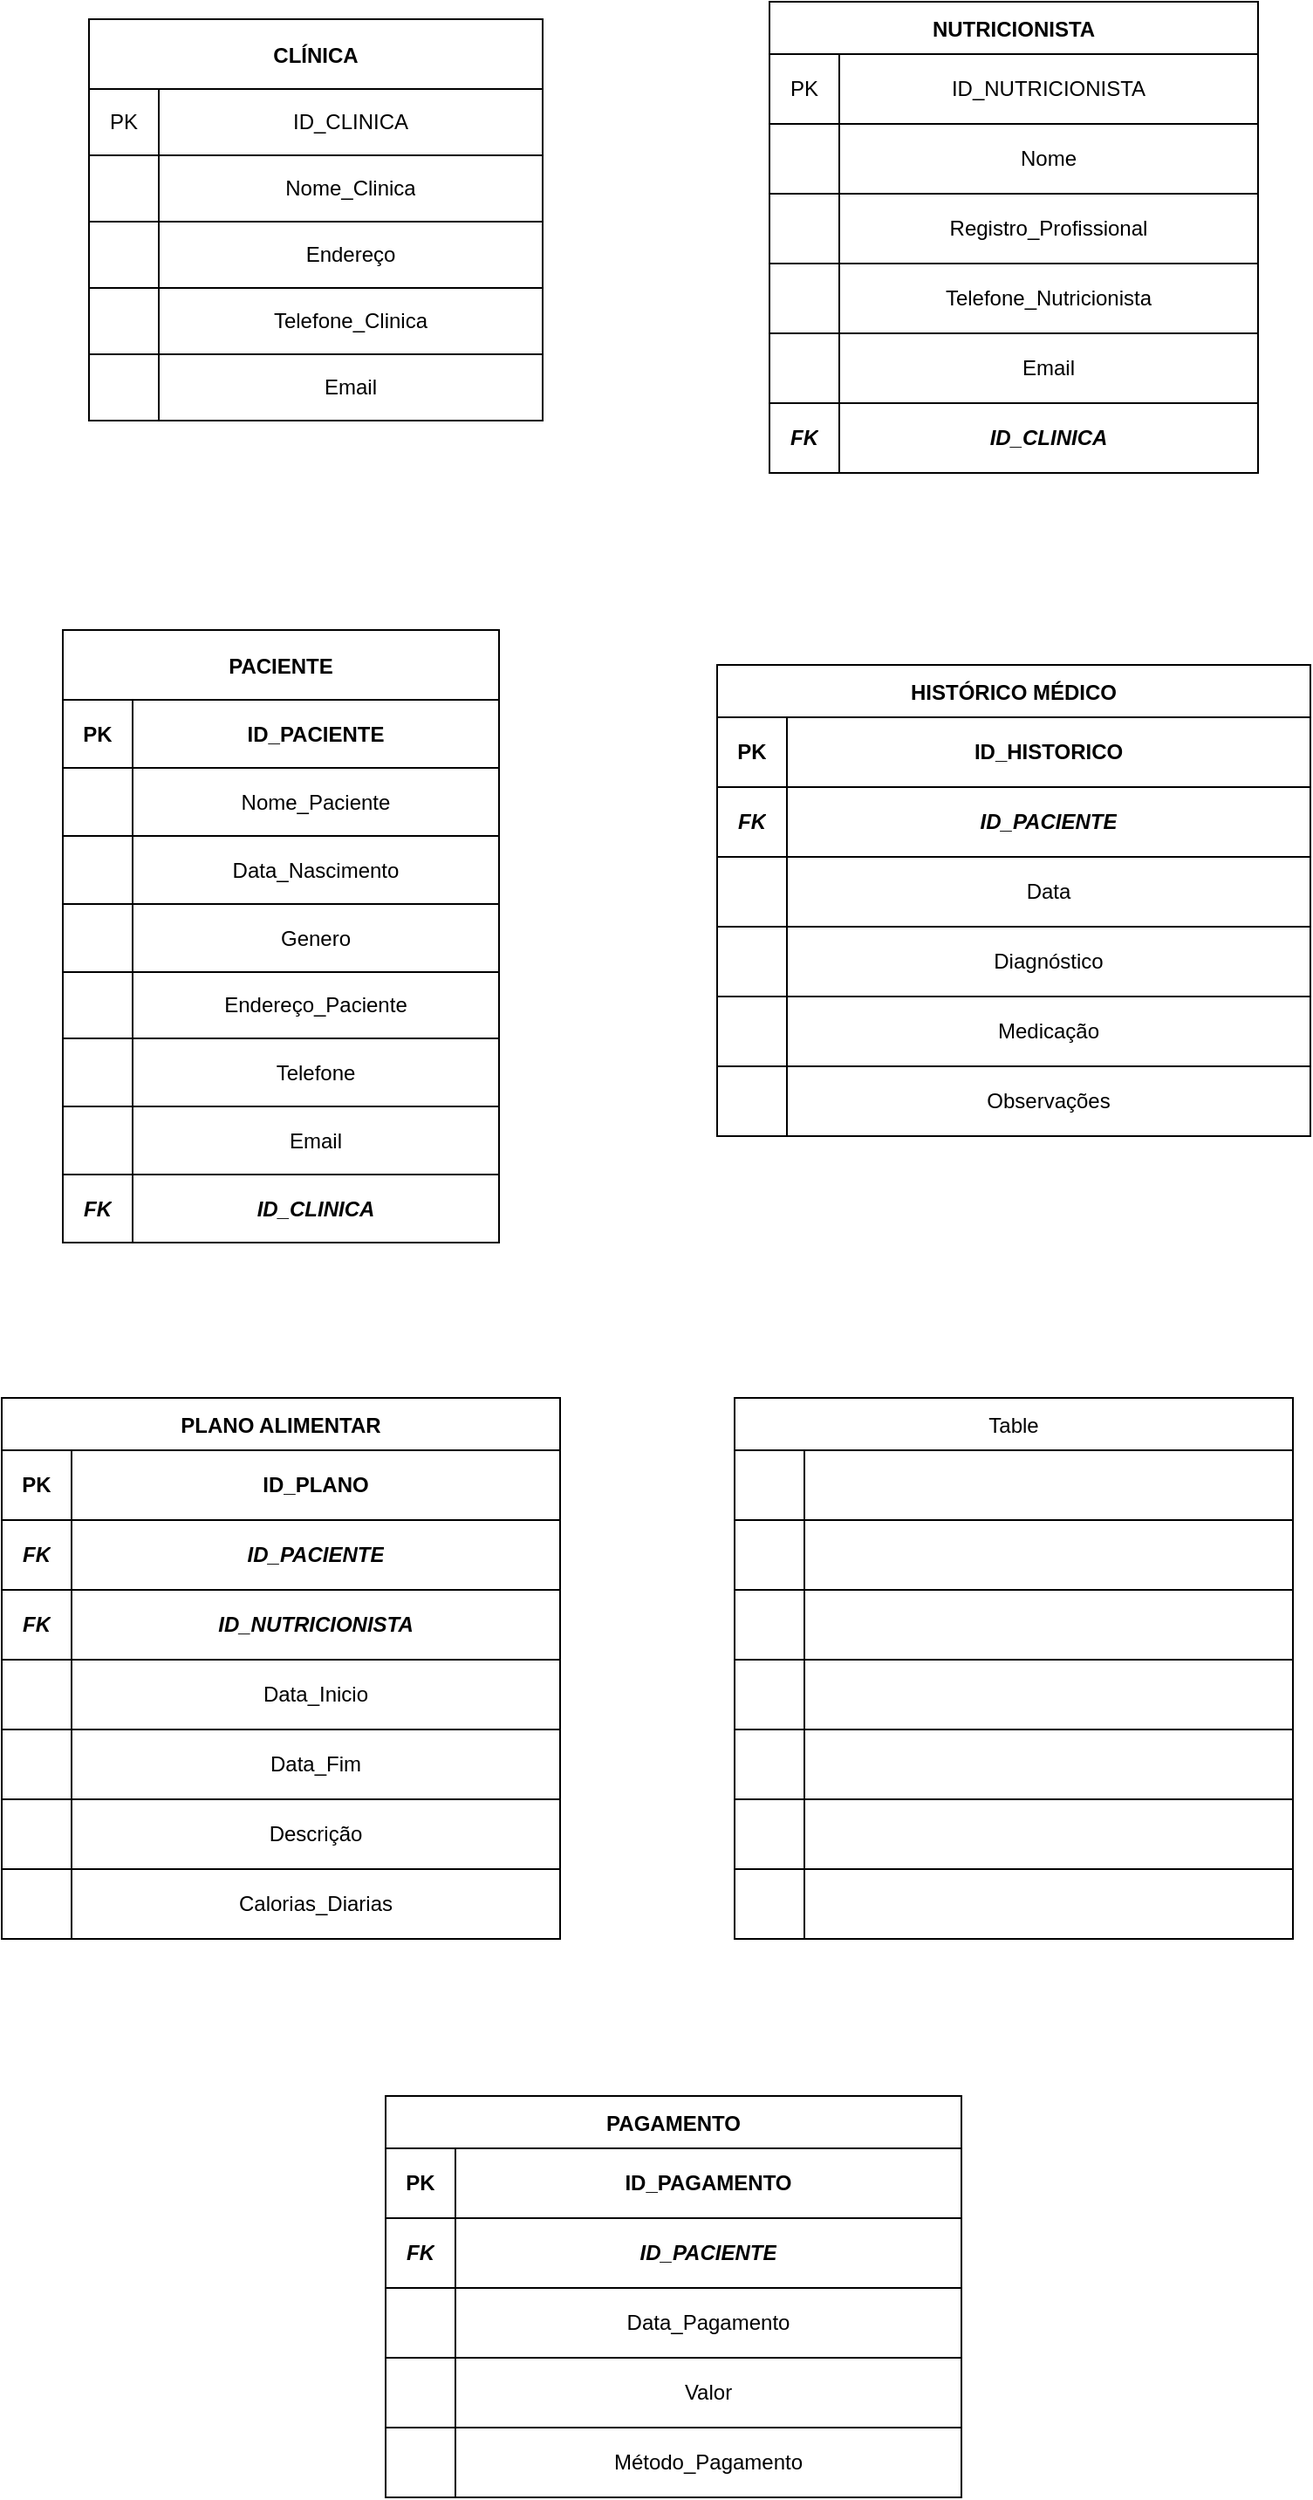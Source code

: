 <mxfile version="24.6.4" type="github">
  <diagram id="R2lEEEUBdFMjLlhIrx00" name="Page-1">
    <mxGraphModel dx="807" dy="1534" grid="1" gridSize="10" guides="1" tooltips="1" connect="1" arrows="1" fold="1" page="1" pageScale="1" pageWidth="850" pageHeight="1100" math="0" shadow="0" extFonts="Permanent Marker^https://fonts.googleapis.com/css?family=Permanent+Marker">
      <root>
        <mxCell id="0" />
        <mxCell id="1" parent="0" />
        <mxCell id="wFdEBCXpXsDbkca92afl-70" value="PACIENTE" style="shape=table;startSize=40;container=1;collapsible=0;childLayout=tableLayout;fontStyle=1" vertex="1" parent="1">
          <mxGeometry x="75" y="-240" width="250" height="351" as="geometry" />
        </mxCell>
        <mxCell id="wFdEBCXpXsDbkca92afl-71" value="" style="shape=tableRow;horizontal=0;startSize=0;swimlaneHead=0;swimlaneBody=0;strokeColor=inherit;top=0;left=0;bottom=0;right=0;collapsible=0;dropTarget=0;fillColor=none;points=[[0,0.5],[1,0.5]];portConstraint=eastwest;" vertex="1" parent="wFdEBCXpXsDbkca92afl-70">
          <mxGeometry y="40" width="250" height="39" as="geometry" />
        </mxCell>
        <mxCell id="wFdEBCXpXsDbkca92afl-72" value="&lt;b&gt;PK&lt;/b&gt;" style="shape=partialRectangle;html=1;whiteSpace=wrap;connectable=0;strokeColor=inherit;overflow=hidden;fillColor=none;top=0;left=0;bottom=0;right=0;pointerEvents=1;" vertex="1" parent="wFdEBCXpXsDbkca92afl-71">
          <mxGeometry width="40" height="39" as="geometry">
            <mxRectangle width="40" height="39" as="alternateBounds" />
          </mxGeometry>
        </mxCell>
        <mxCell id="wFdEBCXpXsDbkca92afl-73" value="&lt;b&gt;ID_PACIENTE&lt;/b&gt;" style="shape=partialRectangle;html=1;whiteSpace=wrap;connectable=0;strokeColor=inherit;overflow=hidden;fillColor=none;top=0;left=0;bottom=0;right=0;pointerEvents=1;" vertex="1" parent="wFdEBCXpXsDbkca92afl-71">
          <mxGeometry x="40" width="210" height="39" as="geometry">
            <mxRectangle width="210" height="39" as="alternateBounds" />
          </mxGeometry>
        </mxCell>
        <mxCell id="wFdEBCXpXsDbkca92afl-74" value="" style="shape=tableRow;horizontal=0;startSize=0;swimlaneHead=0;swimlaneBody=0;strokeColor=inherit;top=0;left=0;bottom=0;right=0;collapsible=0;dropTarget=0;fillColor=none;points=[[0,0.5],[1,0.5]];portConstraint=eastwest;" vertex="1" parent="wFdEBCXpXsDbkca92afl-70">
          <mxGeometry y="79" width="250" height="39" as="geometry" />
        </mxCell>
        <mxCell id="wFdEBCXpXsDbkca92afl-75" value="" style="shape=partialRectangle;html=1;whiteSpace=wrap;connectable=0;strokeColor=inherit;overflow=hidden;fillColor=none;top=0;left=0;bottom=0;right=0;pointerEvents=1;" vertex="1" parent="wFdEBCXpXsDbkca92afl-74">
          <mxGeometry width="40" height="39" as="geometry">
            <mxRectangle width="40" height="39" as="alternateBounds" />
          </mxGeometry>
        </mxCell>
        <mxCell id="wFdEBCXpXsDbkca92afl-76" value="Nome_Paciente" style="shape=partialRectangle;html=1;whiteSpace=wrap;connectable=0;strokeColor=inherit;overflow=hidden;fillColor=none;top=0;left=0;bottom=0;right=0;pointerEvents=1;" vertex="1" parent="wFdEBCXpXsDbkca92afl-74">
          <mxGeometry x="40" width="210" height="39" as="geometry">
            <mxRectangle width="210" height="39" as="alternateBounds" />
          </mxGeometry>
        </mxCell>
        <mxCell id="wFdEBCXpXsDbkca92afl-77" value="" style="shape=tableRow;horizontal=0;startSize=0;swimlaneHead=0;swimlaneBody=0;strokeColor=inherit;top=0;left=0;bottom=0;right=0;collapsible=0;dropTarget=0;fillColor=none;points=[[0,0.5],[1,0.5]];portConstraint=eastwest;" vertex="1" parent="wFdEBCXpXsDbkca92afl-70">
          <mxGeometry y="118" width="250" height="39" as="geometry" />
        </mxCell>
        <mxCell id="wFdEBCXpXsDbkca92afl-78" value="" style="shape=partialRectangle;html=1;whiteSpace=wrap;connectable=0;strokeColor=inherit;overflow=hidden;fillColor=none;top=0;left=0;bottom=0;right=0;pointerEvents=1;" vertex="1" parent="wFdEBCXpXsDbkca92afl-77">
          <mxGeometry width="40" height="39" as="geometry">
            <mxRectangle width="40" height="39" as="alternateBounds" />
          </mxGeometry>
        </mxCell>
        <mxCell id="wFdEBCXpXsDbkca92afl-79" value="Data_Nascimento" style="shape=partialRectangle;html=1;whiteSpace=wrap;connectable=0;strokeColor=inherit;overflow=hidden;fillColor=none;top=0;left=0;bottom=0;right=0;pointerEvents=1;" vertex="1" parent="wFdEBCXpXsDbkca92afl-77">
          <mxGeometry x="40" width="210" height="39" as="geometry">
            <mxRectangle width="210" height="39" as="alternateBounds" />
          </mxGeometry>
        </mxCell>
        <mxCell id="wFdEBCXpXsDbkca92afl-80" value="" style="shape=tableRow;horizontal=0;startSize=0;swimlaneHead=0;swimlaneBody=0;strokeColor=inherit;top=0;left=0;bottom=0;right=0;collapsible=0;dropTarget=0;fillColor=none;points=[[0,0.5],[1,0.5]];portConstraint=eastwest;" vertex="1" parent="wFdEBCXpXsDbkca92afl-70">
          <mxGeometry y="157" width="250" height="39" as="geometry" />
        </mxCell>
        <mxCell id="wFdEBCXpXsDbkca92afl-81" value="" style="shape=partialRectangle;html=1;whiteSpace=wrap;connectable=0;strokeColor=inherit;overflow=hidden;fillColor=none;top=0;left=0;bottom=0;right=0;pointerEvents=1;" vertex="1" parent="wFdEBCXpXsDbkca92afl-80">
          <mxGeometry width="40" height="39" as="geometry">
            <mxRectangle width="40" height="39" as="alternateBounds" />
          </mxGeometry>
        </mxCell>
        <mxCell id="wFdEBCXpXsDbkca92afl-82" value="Genero" style="shape=partialRectangle;html=1;whiteSpace=wrap;connectable=0;strokeColor=inherit;overflow=hidden;fillColor=none;top=0;left=0;bottom=0;right=0;pointerEvents=1;" vertex="1" parent="wFdEBCXpXsDbkca92afl-80">
          <mxGeometry x="40" width="210" height="39" as="geometry">
            <mxRectangle width="210" height="39" as="alternateBounds" />
          </mxGeometry>
        </mxCell>
        <mxCell id="wFdEBCXpXsDbkca92afl-83" value="" style="shape=tableRow;horizontal=0;startSize=0;swimlaneHead=0;swimlaneBody=0;strokeColor=inherit;top=0;left=0;bottom=0;right=0;collapsible=0;dropTarget=0;fillColor=none;points=[[0,0.5],[1,0.5]];portConstraint=eastwest;" vertex="1" parent="wFdEBCXpXsDbkca92afl-70">
          <mxGeometry y="196" width="250" height="38" as="geometry" />
        </mxCell>
        <mxCell id="wFdEBCXpXsDbkca92afl-84" value="" style="shape=partialRectangle;html=1;whiteSpace=wrap;connectable=0;strokeColor=inherit;overflow=hidden;fillColor=none;top=0;left=0;bottom=0;right=0;pointerEvents=1;" vertex="1" parent="wFdEBCXpXsDbkca92afl-83">
          <mxGeometry width="40" height="38" as="geometry">
            <mxRectangle width="40" height="38" as="alternateBounds" />
          </mxGeometry>
        </mxCell>
        <mxCell id="wFdEBCXpXsDbkca92afl-85" value="Endereço_Paciente" style="shape=partialRectangle;html=1;whiteSpace=wrap;connectable=0;strokeColor=inherit;overflow=hidden;fillColor=none;top=0;left=0;bottom=0;right=0;pointerEvents=1;" vertex="1" parent="wFdEBCXpXsDbkca92afl-83">
          <mxGeometry x="40" width="210" height="38" as="geometry">
            <mxRectangle width="210" height="38" as="alternateBounds" />
          </mxGeometry>
        </mxCell>
        <mxCell id="wFdEBCXpXsDbkca92afl-86" value="" style="shape=tableRow;horizontal=0;startSize=0;swimlaneHead=0;swimlaneBody=0;strokeColor=inherit;top=0;left=0;bottom=0;right=0;collapsible=0;dropTarget=0;fillColor=none;points=[[0,0.5],[1,0.5]];portConstraint=eastwest;" vertex="1" parent="wFdEBCXpXsDbkca92afl-70">
          <mxGeometry y="234" width="250" height="39" as="geometry" />
        </mxCell>
        <mxCell id="wFdEBCXpXsDbkca92afl-87" value="" style="shape=partialRectangle;html=1;whiteSpace=wrap;connectable=0;strokeColor=inherit;overflow=hidden;fillColor=none;top=0;left=0;bottom=0;right=0;pointerEvents=1;" vertex="1" parent="wFdEBCXpXsDbkca92afl-86">
          <mxGeometry width="40" height="39" as="geometry">
            <mxRectangle width="40" height="39" as="alternateBounds" />
          </mxGeometry>
        </mxCell>
        <mxCell id="wFdEBCXpXsDbkca92afl-88" value="Telefone" style="shape=partialRectangle;html=1;whiteSpace=wrap;connectable=0;strokeColor=inherit;overflow=hidden;fillColor=none;top=0;left=0;bottom=0;right=0;pointerEvents=1;" vertex="1" parent="wFdEBCXpXsDbkca92afl-86">
          <mxGeometry x="40" width="210" height="39" as="geometry">
            <mxRectangle width="210" height="39" as="alternateBounds" />
          </mxGeometry>
        </mxCell>
        <mxCell id="wFdEBCXpXsDbkca92afl-89" value="" style="shape=tableRow;horizontal=0;startSize=0;swimlaneHead=0;swimlaneBody=0;strokeColor=inherit;top=0;left=0;bottom=0;right=0;collapsible=0;dropTarget=0;fillColor=none;points=[[0,0.5],[1,0.5]];portConstraint=eastwest;" vertex="1" parent="wFdEBCXpXsDbkca92afl-70">
          <mxGeometry y="273" width="250" height="39" as="geometry" />
        </mxCell>
        <mxCell id="wFdEBCXpXsDbkca92afl-90" value="" style="shape=partialRectangle;html=1;whiteSpace=wrap;connectable=0;strokeColor=inherit;overflow=hidden;fillColor=none;top=0;left=0;bottom=0;right=0;pointerEvents=1;" vertex="1" parent="wFdEBCXpXsDbkca92afl-89">
          <mxGeometry width="40" height="39" as="geometry">
            <mxRectangle width="40" height="39" as="alternateBounds" />
          </mxGeometry>
        </mxCell>
        <mxCell id="wFdEBCXpXsDbkca92afl-91" value="Email" style="shape=partialRectangle;html=1;whiteSpace=wrap;connectable=0;strokeColor=inherit;overflow=hidden;fillColor=none;top=0;left=0;bottom=0;right=0;pointerEvents=1;" vertex="1" parent="wFdEBCXpXsDbkca92afl-89">
          <mxGeometry x="40" width="210" height="39" as="geometry">
            <mxRectangle width="210" height="39" as="alternateBounds" />
          </mxGeometry>
        </mxCell>
        <mxCell id="wFdEBCXpXsDbkca92afl-92" value="" style="shape=tableRow;horizontal=0;startSize=0;swimlaneHead=0;swimlaneBody=0;strokeColor=inherit;top=0;left=0;bottom=0;right=0;collapsible=0;dropTarget=0;fillColor=none;points=[[0,0.5],[1,0.5]];portConstraint=eastwest;" vertex="1" parent="wFdEBCXpXsDbkca92afl-70">
          <mxGeometry y="312" width="250" height="39" as="geometry" />
        </mxCell>
        <mxCell id="wFdEBCXpXsDbkca92afl-93" value="&lt;b&gt;&lt;i&gt;FK&lt;/i&gt;&lt;/b&gt;" style="shape=partialRectangle;html=1;whiteSpace=wrap;connectable=0;strokeColor=inherit;overflow=hidden;fillColor=none;top=0;left=0;bottom=0;right=0;pointerEvents=1;" vertex="1" parent="wFdEBCXpXsDbkca92afl-92">
          <mxGeometry width="40" height="39" as="geometry">
            <mxRectangle width="40" height="39" as="alternateBounds" />
          </mxGeometry>
        </mxCell>
        <mxCell id="wFdEBCXpXsDbkca92afl-94" value="ID_CLINICA" style="shape=partialRectangle;html=1;whiteSpace=wrap;connectable=0;strokeColor=inherit;overflow=hidden;fillColor=none;top=0;left=0;bottom=0;right=0;pointerEvents=1;fontStyle=3" vertex="1" parent="wFdEBCXpXsDbkca92afl-92">
          <mxGeometry x="40" width="210" height="39" as="geometry">
            <mxRectangle width="210" height="39" as="alternateBounds" />
          </mxGeometry>
        </mxCell>
        <mxCell id="wFdEBCXpXsDbkca92afl-98" value="HISTÓRICO MÉDICO" style="shape=table;startSize=30;container=1;collapsible=0;childLayout=tableLayout;fontStyle=1" vertex="1" parent="1">
          <mxGeometry x="450" y="-220" width="340" height="270" as="geometry" />
        </mxCell>
        <mxCell id="wFdEBCXpXsDbkca92afl-99" value="" style="shape=tableRow;horizontal=0;startSize=0;swimlaneHead=0;swimlaneBody=0;strokeColor=inherit;top=0;left=0;bottom=0;right=0;collapsible=0;dropTarget=0;fillColor=none;points=[[0,0.5],[1,0.5]];portConstraint=eastwest;" vertex="1" parent="wFdEBCXpXsDbkca92afl-98">
          <mxGeometry y="30" width="340" height="40" as="geometry" />
        </mxCell>
        <mxCell id="wFdEBCXpXsDbkca92afl-100" value="&lt;b&gt;PK&lt;/b&gt;" style="shape=partialRectangle;html=1;whiteSpace=wrap;connectable=0;strokeColor=inherit;overflow=hidden;fillColor=none;top=0;left=0;bottom=0;right=0;pointerEvents=1;" vertex="1" parent="wFdEBCXpXsDbkca92afl-99">
          <mxGeometry width="40" height="40" as="geometry">
            <mxRectangle width="40" height="40" as="alternateBounds" />
          </mxGeometry>
        </mxCell>
        <mxCell id="wFdEBCXpXsDbkca92afl-101" value="&lt;b&gt;ID_HISTORICO&lt;/b&gt;" style="shape=partialRectangle;html=1;whiteSpace=wrap;connectable=0;strokeColor=inherit;overflow=hidden;fillColor=none;top=0;left=0;bottom=0;right=0;pointerEvents=1;" vertex="1" parent="wFdEBCXpXsDbkca92afl-99">
          <mxGeometry x="40" width="300" height="40" as="geometry">
            <mxRectangle width="300" height="40" as="alternateBounds" />
          </mxGeometry>
        </mxCell>
        <mxCell id="wFdEBCXpXsDbkca92afl-102" value="" style="shape=tableRow;horizontal=0;startSize=0;swimlaneHead=0;swimlaneBody=0;strokeColor=inherit;top=0;left=0;bottom=0;right=0;collapsible=0;dropTarget=0;fillColor=none;points=[[0,0.5],[1,0.5]];portConstraint=eastwest;" vertex="1" parent="wFdEBCXpXsDbkca92afl-98">
          <mxGeometry y="70" width="340" height="40" as="geometry" />
        </mxCell>
        <mxCell id="wFdEBCXpXsDbkca92afl-103" value="&lt;b&gt;&lt;i&gt;FK&lt;/i&gt;&lt;/b&gt;" style="shape=partialRectangle;html=1;whiteSpace=wrap;connectable=0;strokeColor=inherit;overflow=hidden;fillColor=none;top=0;left=0;bottom=0;right=0;pointerEvents=1;" vertex="1" parent="wFdEBCXpXsDbkca92afl-102">
          <mxGeometry width="40" height="40" as="geometry">
            <mxRectangle width="40" height="40" as="alternateBounds" />
          </mxGeometry>
        </mxCell>
        <mxCell id="wFdEBCXpXsDbkca92afl-104" value="&lt;b&gt;&lt;i&gt;ID_PACIENTE&lt;/i&gt;&lt;/b&gt;" style="shape=partialRectangle;html=1;whiteSpace=wrap;connectable=0;strokeColor=inherit;overflow=hidden;fillColor=none;top=0;left=0;bottom=0;right=0;pointerEvents=1;" vertex="1" parent="wFdEBCXpXsDbkca92afl-102">
          <mxGeometry x="40" width="300" height="40" as="geometry">
            <mxRectangle width="300" height="40" as="alternateBounds" />
          </mxGeometry>
        </mxCell>
        <mxCell id="wFdEBCXpXsDbkca92afl-105" value="" style="shape=tableRow;horizontal=0;startSize=0;swimlaneHead=0;swimlaneBody=0;strokeColor=inherit;top=0;left=0;bottom=0;right=0;collapsible=0;dropTarget=0;fillColor=none;points=[[0,0.5],[1,0.5]];portConstraint=eastwest;" vertex="1" parent="wFdEBCXpXsDbkca92afl-98">
          <mxGeometry y="110" width="340" height="40" as="geometry" />
        </mxCell>
        <mxCell id="wFdEBCXpXsDbkca92afl-106" value="" style="shape=partialRectangle;html=1;whiteSpace=wrap;connectable=0;strokeColor=inherit;overflow=hidden;fillColor=none;top=0;left=0;bottom=0;right=0;pointerEvents=1;" vertex="1" parent="wFdEBCXpXsDbkca92afl-105">
          <mxGeometry width="40" height="40" as="geometry">
            <mxRectangle width="40" height="40" as="alternateBounds" />
          </mxGeometry>
        </mxCell>
        <mxCell id="wFdEBCXpXsDbkca92afl-107" value="Data" style="shape=partialRectangle;html=1;whiteSpace=wrap;connectable=0;strokeColor=inherit;overflow=hidden;fillColor=none;top=0;left=0;bottom=0;right=0;pointerEvents=1;" vertex="1" parent="wFdEBCXpXsDbkca92afl-105">
          <mxGeometry x="40" width="300" height="40" as="geometry">
            <mxRectangle width="300" height="40" as="alternateBounds" />
          </mxGeometry>
        </mxCell>
        <mxCell id="wFdEBCXpXsDbkca92afl-108" value="" style="shape=tableRow;horizontal=0;startSize=0;swimlaneHead=0;swimlaneBody=0;strokeColor=inherit;top=0;left=0;bottom=0;right=0;collapsible=0;dropTarget=0;fillColor=none;points=[[0,0.5],[1,0.5]];portConstraint=eastwest;" vertex="1" parent="wFdEBCXpXsDbkca92afl-98">
          <mxGeometry y="150" width="340" height="40" as="geometry" />
        </mxCell>
        <mxCell id="wFdEBCXpXsDbkca92afl-109" value="" style="shape=partialRectangle;html=1;whiteSpace=wrap;connectable=0;strokeColor=inherit;overflow=hidden;fillColor=none;top=0;left=0;bottom=0;right=0;pointerEvents=1;" vertex="1" parent="wFdEBCXpXsDbkca92afl-108">
          <mxGeometry width="40" height="40" as="geometry">
            <mxRectangle width="40" height="40" as="alternateBounds" />
          </mxGeometry>
        </mxCell>
        <mxCell id="wFdEBCXpXsDbkca92afl-110" value="Diagnóstico" style="shape=partialRectangle;html=1;whiteSpace=wrap;connectable=0;strokeColor=inherit;overflow=hidden;fillColor=none;top=0;left=0;bottom=0;right=0;pointerEvents=1;" vertex="1" parent="wFdEBCXpXsDbkca92afl-108">
          <mxGeometry x="40" width="300" height="40" as="geometry">
            <mxRectangle width="300" height="40" as="alternateBounds" />
          </mxGeometry>
        </mxCell>
        <mxCell id="wFdEBCXpXsDbkca92afl-111" value="" style="shape=tableRow;horizontal=0;startSize=0;swimlaneHead=0;swimlaneBody=0;strokeColor=inherit;top=0;left=0;bottom=0;right=0;collapsible=0;dropTarget=0;fillColor=none;points=[[0,0.5],[1,0.5]];portConstraint=eastwest;" vertex="1" parent="wFdEBCXpXsDbkca92afl-98">
          <mxGeometry y="190" width="340" height="40" as="geometry" />
        </mxCell>
        <mxCell id="wFdEBCXpXsDbkca92afl-112" value="" style="shape=partialRectangle;html=1;whiteSpace=wrap;connectable=0;strokeColor=inherit;overflow=hidden;fillColor=none;top=0;left=0;bottom=0;right=0;pointerEvents=1;" vertex="1" parent="wFdEBCXpXsDbkca92afl-111">
          <mxGeometry width="40" height="40" as="geometry">
            <mxRectangle width="40" height="40" as="alternateBounds" />
          </mxGeometry>
        </mxCell>
        <mxCell id="wFdEBCXpXsDbkca92afl-113" value="Medicação" style="shape=partialRectangle;html=1;whiteSpace=wrap;connectable=0;strokeColor=inherit;overflow=hidden;fillColor=none;top=0;left=0;bottom=0;right=0;pointerEvents=1;" vertex="1" parent="wFdEBCXpXsDbkca92afl-111">
          <mxGeometry x="40" width="300" height="40" as="geometry">
            <mxRectangle width="300" height="40" as="alternateBounds" />
          </mxGeometry>
        </mxCell>
        <mxCell id="wFdEBCXpXsDbkca92afl-114" value="" style="shape=tableRow;horizontal=0;startSize=0;swimlaneHead=0;swimlaneBody=0;strokeColor=inherit;top=0;left=0;bottom=0;right=0;collapsible=0;dropTarget=0;fillColor=none;points=[[0,0.5],[1,0.5]];portConstraint=eastwest;" vertex="1" parent="wFdEBCXpXsDbkca92afl-98">
          <mxGeometry y="230" width="340" height="40" as="geometry" />
        </mxCell>
        <mxCell id="wFdEBCXpXsDbkca92afl-115" value="" style="shape=partialRectangle;html=1;whiteSpace=wrap;connectable=0;strokeColor=inherit;overflow=hidden;fillColor=none;top=0;left=0;bottom=0;right=0;pointerEvents=1;" vertex="1" parent="wFdEBCXpXsDbkca92afl-114">
          <mxGeometry width="40" height="40" as="geometry">
            <mxRectangle width="40" height="40" as="alternateBounds" />
          </mxGeometry>
        </mxCell>
        <mxCell id="wFdEBCXpXsDbkca92afl-116" value="Observações" style="shape=partialRectangle;html=1;whiteSpace=wrap;connectable=0;strokeColor=inherit;overflow=hidden;fillColor=none;top=0;left=0;bottom=0;right=0;pointerEvents=1;" vertex="1" parent="wFdEBCXpXsDbkca92afl-114">
          <mxGeometry x="40" width="300" height="40" as="geometry">
            <mxRectangle width="300" height="40" as="alternateBounds" />
          </mxGeometry>
        </mxCell>
        <mxCell id="wFdEBCXpXsDbkca92afl-123" value="PLANO ALIMENTAR" style="shape=table;startSize=30;container=1;collapsible=0;childLayout=tableLayout;fontStyle=1" vertex="1" parent="1">
          <mxGeometry x="40" y="200" width="320" height="310" as="geometry" />
        </mxCell>
        <mxCell id="wFdEBCXpXsDbkca92afl-124" value="" style="shape=tableRow;horizontal=0;startSize=0;swimlaneHead=0;swimlaneBody=0;strokeColor=inherit;top=0;left=0;bottom=0;right=0;collapsible=0;dropTarget=0;fillColor=none;points=[[0,0.5],[1,0.5]];portConstraint=eastwest;fontStyle=1" vertex="1" parent="wFdEBCXpXsDbkca92afl-123">
          <mxGeometry y="30" width="320" height="40" as="geometry" />
        </mxCell>
        <mxCell id="wFdEBCXpXsDbkca92afl-125" value="&lt;b&gt;PK&lt;/b&gt;" style="shape=partialRectangle;html=1;whiteSpace=wrap;connectable=0;strokeColor=inherit;overflow=hidden;fillColor=none;top=0;left=0;bottom=0;right=0;pointerEvents=1;" vertex="1" parent="wFdEBCXpXsDbkca92afl-124">
          <mxGeometry width="40" height="40" as="geometry">
            <mxRectangle width="40" height="40" as="alternateBounds" />
          </mxGeometry>
        </mxCell>
        <mxCell id="wFdEBCXpXsDbkca92afl-126" value="ID_PLANO" style="shape=partialRectangle;html=1;whiteSpace=wrap;connectable=0;strokeColor=inherit;overflow=hidden;fillColor=none;top=0;left=0;bottom=0;right=0;pointerEvents=1;fontStyle=1" vertex="1" parent="wFdEBCXpXsDbkca92afl-124">
          <mxGeometry x="40" width="280" height="40" as="geometry">
            <mxRectangle width="280" height="40" as="alternateBounds" />
          </mxGeometry>
        </mxCell>
        <mxCell id="wFdEBCXpXsDbkca92afl-127" value="" style="shape=tableRow;horizontal=0;startSize=0;swimlaneHead=0;swimlaneBody=0;strokeColor=inherit;top=0;left=0;bottom=0;right=0;collapsible=0;dropTarget=0;fillColor=none;points=[[0,0.5],[1,0.5]];portConstraint=eastwest;" vertex="1" parent="wFdEBCXpXsDbkca92afl-123">
          <mxGeometry y="70" width="320" height="40" as="geometry" />
        </mxCell>
        <mxCell id="wFdEBCXpXsDbkca92afl-128" value="FK" style="shape=partialRectangle;html=1;whiteSpace=wrap;connectable=0;strokeColor=inherit;overflow=hidden;fillColor=none;top=0;left=0;bottom=0;right=0;pointerEvents=1;fontStyle=3" vertex="1" parent="wFdEBCXpXsDbkca92afl-127">
          <mxGeometry width="40" height="40" as="geometry">
            <mxRectangle width="40" height="40" as="alternateBounds" />
          </mxGeometry>
        </mxCell>
        <mxCell id="wFdEBCXpXsDbkca92afl-129" value="&lt;b&gt;&lt;i&gt;ID_PACIENTE&lt;/i&gt;&lt;/b&gt;" style="shape=partialRectangle;html=1;whiteSpace=wrap;connectable=0;strokeColor=inherit;overflow=hidden;fillColor=none;top=0;left=0;bottom=0;right=0;pointerEvents=1;" vertex="1" parent="wFdEBCXpXsDbkca92afl-127">
          <mxGeometry x="40" width="280" height="40" as="geometry">
            <mxRectangle width="280" height="40" as="alternateBounds" />
          </mxGeometry>
        </mxCell>
        <mxCell id="wFdEBCXpXsDbkca92afl-130" value="" style="shape=tableRow;horizontal=0;startSize=0;swimlaneHead=0;swimlaneBody=0;strokeColor=inherit;top=0;left=0;bottom=0;right=0;collapsible=0;dropTarget=0;fillColor=none;points=[[0,0.5],[1,0.5]];portConstraint=eastwest;" vertex="1" parent="wFdEBCXpXsDbkca92afl-123">
          <mxGeometry y="110" width="320" height="40" as="geometry" />
        </mxCell>
        <mxCell id="wFdEBCXpXsDbkca92afl-131" value="&lt;b&gt;&lt;i&gt;FK&lt;/i&gt;&lt;/b&gt;" style="shape=partialRectangle;html=1;whiteSpace=wrap;connectable=0;strokeColor=inherit;overflow=hidden;fillColor=none;top=0;left=0;bottom=0;right=0;pointerEvents=1;" vertex="1" parent="wFdEBCXpXsDbkca92afl-130">
          <mxGeometry width="40" height="40" as="geometry">
            <mxRectangle width="40" height="40" as="alternateBounds" />
          </mxGeometry>
        </mxCell>
        <mxCell id="wFdEBCXpXsDbkca92afl-132" value="ID_NUTRICIONISTA" style="shape=partialRectangle;html=1;whiteSpace=wrap;connectable=0;strokeColor=inherit;overflow=hidden;fillColor=none;top=0;left=0;bottom=0;right=0;pointerEvents=1;fontStyle=3" vertex="1" parent="wFdEBCXpXsDbkca92afl-130">
          <mxGeometry x="40" width="280" height="40" as="geometry">
            <mxRectangle width="280" height="40" as="alternateBounds" />
          </mxGeometry>
        </mxCell>
        <mxCell id="wFdEBCXpXsDbkca92afl-133" value="" style="shape=tableRow;horizontal=0;startSize=0;swimlaneHead=0;swimlaneBody=0;strokeColor=inherit;top=0;left=0;bottom=0;right=0;collapsible=0;dropTarget=0;fillColor=none;points=[[0,0.5],[1,0.5]];portConstraint=eastwest;" vertex="1" parent="wFdEBCXpXsDbkca92afl-123">
          <mxGeometry y="150" width="320" height="40" as="geometry" />
        </mxCell>
        <mxCell id="wFdEBCXpXsDbkca92afl-134" value="" style="shape=partialRectangle;html=1;whiteSpace=wrap;connectable=0;strokeColor=inherit;overflow=hidden;fillColor=none;top=0;left=0;bottom=0;right=0;pointerEvents=1;" vertex="1" parent="wFdEBCXpXsDbkca92afl-133">
          <mxGeometry width="40" height="40" as="geometry">
            <mxRectangle width="40" height="40" as="alternateBounds" />
          </mxGeometry>
        </mxCell>
        <mxCell id="wFdEBCXpXsDbkca92afl-135" value="Data_Inicio" style="shape=partialRectangle;html=1;whiteSpace=wrap;connectable=0;strokeColor=inherit;overflow=hidden;fillColor=none;top=0;left=0;bottom=0;right=0;pointerEvents=1;" vertex="1" parent="wFdEBCXpXsDbkca92afl-133">
          <mxGeometry x="40" width="280" height="40" as="geometry">
            <mxRectangle width="280" height="40" as="alternateBounds" />
          </mxGeometry>
        </mxCell>
        <mxCell id="wFdEBCXpXsDbkca92afl-136" value="" style="shape=tableRow;horizontal=0;startSize=0;swimlaneHead=0;swimlaneBody=0;strokeColor=inherit;top=0;left=0;bottom=0;right=0;collapsible=0;dropTarget=0;fillColor=none;points=[[0,0.5],[1,0.5]];portConstraint=eastwest;" vertex="1" parent="wFdEBCXpXsDbkca92afl-123">
          <mxGeometry y="190" width="320" height="40" as="geometry" />
        </mxCell>
        <mxCell id="wFdEBCXpXsDbkca92afl-137" value="" style="shape=partialRectangle;html=1;whiteSpace=wrap;connectable=0;strokeColor=inherit;overflow=hidden;fillColor=none;top=0;left=0;bottom=0;right=0;pointerEvents=1;" vertex="1" parent="wFdEBCXpXsDbkca92afl-136">
          <mxGeometry width="40" height="40" as="geometry">
            <mxRectangle width="40" height="40" as="alternateBounds" />
          </mxGeometry>
        </mxCell>
        <mxCell id="wFdEBCXpXsDbkca92afl-138" value="Data_Fim" style="shape=partialRectangle;html=1;whiteSpace=wrap;connectable=0;strokeColor=inherit;overflow=hidden;fillColor=none;top=0;left=0;bottom=0;right=0;pointerEvents=1;" vertex="1" parent="wFdEBCXpXsDbkca92afl-136">
          <mxGeometry x="40" width="280" height="40" as="geometry">
            <mxRectangle width="280" height="40" as="alternateBounds" />
          </mxGeometry>
        </mxCell>
        <mxCell id="wFdEBCXpXsDbkca92afl-139" value="" style="shape=tableRow;horizontal=0;startSize=0;swimlaneHead=0;swimlaneBody=0;strokeColor=inherit;top=0;left=0;bottom=0;right=0;collapsible=0;dropTarget=0;fillColor=none;points=[[0,0.5],[1,0.5]];portConstraint=eastwest;" vertex="1" parent="wFdEBCXpXsDbkca92afl-123">
          <mxGeometry y="230" width="320" height="40" as="geometry" />
        </mxCell>
        <mxCell id="wFdEBCXpXsDbkca92afl-140" value="" style="shape=partialRectangle;html=1;whiteSpace=wrap;connectable=0;strokeColor=inherit;overflow=hidden;fillColor=none;top=0;left=0;bottom=0;right=0;pointerEvents=1;" vertex="1" parent="wFdEBCXpXsDbkca92afl-139">
          <mxGeometry width="40" height="40" as="geometry">
            <mxRectangle width="40" height="40" as="alternateBounds" />
          </mxGeometry>
        </mxCell>
        <mxCell id="wFdEBCXpXsDbkca92afl-141" value="Descrição" style="shape=partialRectangle;html=1;whiteSpace=wrap;connectable=0;strokeColor=inherit;overflow=hidden;fillColor=none;top=0;left=0;bottom=0;right=0;pointerEvents=1;" vertex="1" parent="wFdEBCXpXsDbkca92afl-139">
          <mxGeometry x="40" width="280" height="40" as="geometry">
            <mxRectangle width="280" height="40" as="alternateBounds" />
          </mxGeometry>
        </mxCell>
        <mxCell id="wFdEBCXpXsDbkca92afl-142" value="" style="shape=tableRow;horizontal=0;startSize=0;swimlaneHead=0;swimlaneBody=0;strokeColor=inherit;top=0;left=0;bottom=0;right=0;collapsible=0;dropTarget=0;fillColor=none;points=[[0,0.5],[1,0.5]];portConstraint=eastwest;" vertex="1" parent="wFdEBCXpXsDbkca92afl-123">
          <mxGeometry y="270" width="320" height="40" as="geometry" />
        </mxCell>
        <mxCell id="wFdEBCXpXsDbkca92afl-143" value="" style="shape=partialRectangle;html=1;whiteSpace=wrap;connectable=0;strokeColor=inherit;overflow=hidden;fillColor=none;top=0;left=0;bottom=0;right=0;pointerEvents=1;" vertex="1" parent="wFdEBCXpXsDbkca92afl-142">
          <mxGeometry width="40" height="40" as="geometry">
            <mxRectangle width="40" height="40" as="alternateBounds" />
          </mxGeometry>
        </mxCell>
        <mxCell id="wFdEBCXpXsDbkca92afl-144" value="Calorias_Diarias" style="shape=partialRectangle;html=1;whiteSpace=wrap;connectable=0;strokeColor=inherit;overflow=hidden;fillColor=none;top=0;left=0;bottom=0;right=0;pointerEvents=1;" vertex="1" parent="wFdEBCXpXsDbkca92afl-142">
          <mxGeometry x="40" width="280" height="40" as="geometry">
            <mxRectangle width="280" height="40" as="alternateBounds" />
          </mxGeometry>
        </mxCell>
        <mxCell id="wFdEBCXpXsDbkca92afl-145" value="Table" style="shape=table;startSize=30;container=1;collapsible=0;childLayout=tableLayout;" vertex="1" parent="1">
          <mxGeometry x="460" y="200" width="320" height="310" as="geometry" />
        </mxCell>
        <mxCell id="wFdEBCXpXsDbkca92afl-146" value="" style="shape=tableRow;horizontal=0;startSize=0;swimlaneHead=0;swimlaneBody=0;strokeColor=inherit;top=0;left=0;bottom=0;right=0;collapsible=0;dropTarget=0;fillColor=none;points=[[0,0.5],[1,0.5]];portConstraint=eastwest;" vertex="1" parent="wFdEBCXpXsDbkca92afl-145">
          <mxGeometry y="30" width="320" height="40" as="geometry" />
        </mxCell>
        <mxCell id="wFdEBCXpXsDbkca92afl-147" value="" style="shape=partialRectangle;html=1;whiteSpace=wrap;connectable=0;strokeColor=inherit;overflow=hidden;fillColor=none;top=0;left=0;bottom=0;right=0;pointerEvents=1;" vertex="1" parent="wFdEBCXpXsDbkca92afl-146">
          <mxGeometry width="40" height="40" as="geometry">
            <mxRectangle width="40" height="40" as="alternateBounds" />
          </mxGeometry>
        </mxCell>
        <mxCell id="wFdEBCXpXsDbkca92afl-148" value="" style="shape=partialRectangle;html=1;whiteSpace=wrap;connectable=0;strokeColor=inherit;overflow=hidden;fillColor=none;top=0;left=0;bottom=0;right=0;pointerEvents=1;" vertex="1" parent="wFdEBCXpXsDbkca92afl-146">
          <mxGeometry x="40" width="280" height="40" as="geometry">
            <mxRectangle width="280" height="40" as="alternateBounds" />
          </mxGeometry>
        </mxCell>
        <mxCell id="wFdEBCXpXsDbkca92afl-149" value="" style="shape=tableRow;horizontal=0;startSize=0;swimlaneHead=0;swimlaneBody=0;strokeColor=inherit;top=0;left=0;bottom=0;right=0;collapsible=0;dropTarget=0;fillColor=none;points=[[0,0.5],[1,0.5]];portConstraint=eastwest;" vertex="1" parent="wFdEBCXpXsDbkca92afl-145">
          <mxGeometry y="70" width="320" height="40" as="geometry" />
        </mxCell>
        <mxCell id="wFdEBCXpXsDbkca92afl-150" value="" style="shape=partialRectangle;html=1;whiteSpace=wrap;connectable=0;strokeColor=inherit;overflow=hidden;fillColor=none;top=0;left=0;bottom=0;right=0;pointerEvents=1;" vertex="1" parent="wFdEBCXpXsDbkca92afl-149">
          <mxGeometry width="40" height="40" as="geometry">
            <mxRectangle width="40" height="40" as="alternateBounds" />
          </mxGeometry>
        </mxCell>
        <mxCell id="wFdEBCXpXsDbkca92afl-151" value="" style="shape=partialRectangle;html=1;whiteSpace=wrap;connectable=0;strokeColor=inherit;overflow=hidden;fillColor=none;top=0;left=0;bottom=0;right=0;pointerEvents=1;" vertex="1" parent="wFdEBCXpXsDbkca92afl-149">
          <mxGeometry x="40" width="280" height="40" as="geometry">
            <mxRectangle width="280" height="40" as="alternateBounds" />
          </mxGeometry>
        </mxCell>
        <mxCell id="wFdEBCXpXsDbkca92afl-152" value="" style="shape=tableRow;horizontal=0;startSize=0;swimlaneHead=0;swimlaneBody=0;strokeColor=inherit;top=0;left=0;bottom=0;right=0;collapsible=0;dropTarget=0;fillColor=none;points=[[0,0.5],[1,0.5]];portConstraint=eastwest;" vertex="1" parent="wFdEBCXpXsDbkca92afl-145">
          <mxGeometry y="110" width="320" height="40" as="geometry" />
        </mxCell>
        <mxCell id="wFdEBCXpXsDbkca92afl-153" value="" style="shape=partialRectangle;html=1;whiteSpace=wrap;connectable=0;strokeColor=inherit;overflow=hidden;fillColor=none;top=0;left=0;bottom=0;right=0;pointerEvents=1;" vertex="1" parent="wFdEBCXpXsDbkca92afl-152">
          <mxGeometry width="40" height="40" as="geometry">
            <mxRectangle width="40" height="40" as="alternateBounds" />
          </mxGeometry>
        </mxCell>
        <mxCell id="wFdEBCXpXsDbkca92afl-154" value="" style="shape=partialRectangle;html=1;whiteSpace=wrap;connectable=0;strokeColor=inherit;overflow=hidden;fillColor=none;top=0;left=0;bottom=0;right=0;pointerEvents=1;" vertex="1" parent="wFdEBCXpXsDbkca92afl-152">
          <mxGeometry x="40" width="280" height="40" as="geometry">
            <mxRectangle width="280" height="40" as="alternateBounds" />
          </mxGeometry>
        </mxCell>
        <mxCell id="wFdEBCXpXsDbkca92afl-155" value="" style="shape=tableRow;horizontal=0;startSize=0;swimlaneHead=0;swimlaneBody=0;strokeColor=inherit;top=0;left=0;bottom=0;right=0;collapsible=0;dropTarget=0;fillColor=none;points=[[0,0.5],[1,0.5]];portConstraint=eastwest;" vertex="1" parent="wFdEBCXpXsDbkca92afl-145">
          <mxGeometry y="150" width="320" height="40" as="geometry" />
        </mxCell>
        <mxCell id="wFdEBCXpXsDbkca92afl-156" value="" style="shape=partialRectangle;html=1;whiteSpace=wrap;connectable=0;strokeColor=inherit;overflow=hidden;fillColor=none;top=0;left=0;bottom=0;right=0;pointerEvents=1;" vertex="1" parent="wFdEBCXpXsDbkca92afl-155">
          <mxGeometry width="40" height="40" as="geometry">
            <mxRectangle width="40" height="40" as="alternateBounds" />
          </mxGeometry>
        </mxCell>
        <mxCell id="wFdEBCXpXsDbkca92afl-157" value="" style="shape=partialRectangle;html=1;whiteSpace=wrap;connectable=0;strokeColor=inherit;overflow=hidden;fillColor=none;top=0;left=0;bottom=0;right=0;pointerEvents=1;" vertex="1" parent="wFdEBCXpXsDbkca92afl-155">
          <mxGeometry x="40" width="280" height="40" as="geometry">
            <mxRectangle width="280" height="40" as="alternateBounds" />
          </mxGeometry>
        </mxCell>
        <mxCell id="wFdEBCXpXsDbkca92afl-158" value="" style="shape=tableRow;horizontal=0;startSize=0;swimlaneHead=0;swimlaneBody=0;strokeColor=inherit;top=0;left=0;bottom=0;right=0;collapsible=0;dropTarget=0;fillColor=none;points=[[0,0.5],[1,0.5]];portConstraint=eastwest;" vertex="1" parent="wFdEBCXpXsDbkca92afl-145">
          <mxGeometry y="190" width="320" height="40" as="geometry" />
        </mxCell>
        <mxCell id="wFdEBCXpXsDbkca92afl-159" value="" style="shape=partialRectangle;html=1;whiteSpace=wrap;connectable=0;strokeColor=inherit;overflow=hidden;fillColor=none;top=0;left=0;bottom=0;right=0;pointerEvents=1;" vertex="1" parent="wFdEBCXpXsDbkca92afl-158">
          <mxGeometry width="40" height="40" as="geometry">
            <mxRectangle width="40" height="40" as="alternateBounds" />
          </mxGeometry>
        </mxCell>
        <mxCell id="wFdEBCXpXsDbkca92afl-160" value="" style="shape=partialRectangle;html=1;whiteSpace=wrap;connectable=0;strokeColor=inherit;overflow=hidden;fillColor=none;top=0;left=0;bottom=0;right=0;pointerEvents=1;" vertex="1" parent="wFdEBCXpXsDbkca92afl-158">
          <mxGeometry x="40" width="280" height="40" as="geometry">
            <mxRectangle width="280" height="40" as="alternateBounds" />
          </mxGeometry>
        </mxCell>
        <mxCell id="wFdEBCXpXsDbkca92afl-161" value="" style="shape=tableRow;horizontal=0;startSize=0;swimlaneHead=0;swimlaneBody=0;strokeColor=inherit;top=0;left=0;bottom=0;right=0;collapsible=0;dropTarget=0;fillColor=none;points=[[0,0.5],[1,0.5]];portConstraint=eastwest;" vertex="1" parent="wFdEBCXpXsDbkca92afl-145">
          <mxGeometry y="230" width="320" height="40" as="geometry" />
        </mxCell>
        <mxCell id="wFdEBCXpXsDbkca92afl-162" value="" style="shape=partialRectangle;html=1;whiteSpace=wrap;connectable=0;strokeColor=inherit;overflow=hidden;fillColor=none;top=0;left=0;bottom=0;right=0;pointerEvents=1;" vertex="1" parent="wFdEBCXpXsDbkca92afl-161">
          <mxGeometry width="40" height="40" as="geometry">
            <mxRectangle width="40" height="40" as="alternateBounds" />
          </mxGeometry>
        </mxCell>
        <mxCell id="wFdEBCXpXsDbkca92afl-163" value="" style="shape=partialRectangle;html=1;whiteSpace=wrap;connectable=0;strokeColor=inherit;overflow=hidden;fillColor=none;top=0;left=0;bottom=0;right=0;pointerEvents=1;" vertex="1" parent="wFdEBCXpXsDbkca92afl-161">
          <mxGeometry x="40" width="280" height="40" as="geometry">
            <mxRectangle width="280" height="40" as="alternateBounds" />
          </mxGeometry>
        </mxCell>
        <mxCell id="wFdEBCXpXsDbkca92afl-164" value="" style="shape=tableRow;horizontal=0;startSize=0;swimlaneHead=0;swimlaneBody=0;strokeColor=inherit;top=0;left=0;bottom=0;right=0;collapsible=0;dropTarget=0;fillColor=none;points=[[0,0.5],[1,0.5]];portConstraint=eastwest;" vertex="1" parent="wFdEBCXpXsDbkca92afl-145">
          <mxGeometry y="270" width="320" height="40" as="geometry" />
        </mxCell>
        <mxCell id="wFdEBCXpXsDbkca92afl-165" value="" style="shape=partialRectangle;html=1;whiteSpace=wrap;connectable=0;strokeColor=inherit;overflow=hidden;fillColor=none;top=0;left=0;bottom=0;right=0;pointerEvents=1;" vertex="1" parent="wFdEBCXpXsDbkca92afl-164">
          <mxGeometry width="40" height="40" as="geometry">
            <mxRectangle width="40" height="40" as="alternateBounds" />
          </mxGeometry>
        </mxCell>
        <mxCell id="wFdEBCXpXsDbkca92afl-166" value="" style="shape=partialRectangle;html=1;whiteSpace=wrap;connectable=0;strokeColor=inherit;overflow=hidden;fillColor=none;top=0;left=0;bottom=0;right=0;pointerEvents=1;" vertex="1" parent="wFdEBCXpXsDbkca92afl-164">
          <mxGeometry x="40" width="280" height="40" as="geometry">
            <mxRectangle width="280" height="40" as="alternateBounds" />
          </mxGeometry>
        </mxCell>
        <mxCell id="wFdEBCXpXsDbkca92afl-167" value="NUTRICIONISTA" style="shape=table;startSize=30;container=1;collapsible=0;childLayout=tableLayout;fontStyle=1" vertex="1" parent="1">
          <mxGeometry x="480" y="-600" width="280" height="270" as="geometry" />
        </mxCell>
        <mxCell id="wFdEBCXpXsDbkca92afl-168" value="" style="shape=tableRow;horizontal=0;startSize=0;swimlaneHead=0;swimlaneBody=0;strokeColor=inherit;top=0;left=0;bottom=0;right=0;collapsible=0;dropTarget=0;fillColor=none;points=[[0,0.5],[1,0.5]];portConstraint=eastwest;" vertex="1" parent="wFdEBCXpXsDbkca92afl-167">
          <mxGeometry y="30" width="280" height="40" as="geometry" />
        </mxCell>
        <mxCell id="wFdEBCXpXsDbkca92afl-169" value="PK" style="shape=partialRectangle;html=1;whiteSpace=wrap;connectable=0;strokeColor=inherit;overflow=hidden;fillColor=none;top=0;left=0;bottom=0;right=0;pointerEvents=1;" vertex="1" parent="wFdEBCXpXsDbkca92afl-168">
          <mxGeometry width="40" height="40" as="geometry">
            <mxRectangle width="40" height="40" as="alternateBounds" />
          </mxGeometry>
        </mxCell>
        <mxCell id="wFdEBCXpXsDbkca92afl-170" value="ID_NUTRICIONISTA" style="shape=partialRectangle;html=1;whiteSpace=wrap;connectable=0;strokeColor=inherit;overflow=hidden;fillColor=none;top=0;left=0;bottom=0;right=0;pointerEvents=1;" vertex="1" parent="wFdEBCXpXsDbkca92afl-168">
          <mxGeometry x="40" width="240" height="40" as="geometry">
            <mxRectangle width="240" height="40" as="alternateBounds" />
          </mxGeometry>
        </mxCell>
        <mxCell id="wFdEBCXpXsDbkca92afl-171" value="" style="shape=tableRow;horizontal=0;startSize=0;swimlaneHead=0;swimlaneBody=0;strokeColor=inherit;top=0;left=0;bottom=0;right=0;collapsible=0;dropTarget=0;fillColor=none;points=[[0,0.5],[1,0.5]];portConstraint=eastwest;" vertex="1" parent="wFdEBCXpXsDbkca92afl-167">
          <mxGeometry y="70" width="280" height="40" as="geometry" />
        </mxCell>
        <mxCell id="wFdEBCXpXsDbkca92afl-172" value="" style="shape=partialRectangle;html=1;whiteSpace=wrap;connectable=0;strokeColor=inherit;overflow=hidden;fillColor=none;top=0;left=0;bottom=0;right=0;pointerEvents=1;" vertex="1" parent="wFdEBCXpXsDbkca92afl-171">
          <mxGeometry width="40" height="40" as="geometry">
            <mxRectangle width="40" height="40" as="alternateBounds" />
          </mxGeometry>
        </mxCell>
        <mxCell id="wFdEBCXpXsDbkca92afl-173" value="Nome" style="shape=partialRectangle;html=1;whiteSpace=wrap;connectable=0;strokeColor=inherit;overflow=hidden;fillColor=none;top=0;left=0;bottom=0;right=0;pointerEvents=1;" vertex="1" parent="wFdEBCXpXsDbkca92afl-171">
          <mxGeometry x="40" width="240" height="40" as="geometry">
            <mxRectangle width="240" height="40" as="alternateBounds" />
          </mxGeometry>
        </mxCell>
        <mxCell id="wFdEBCXpXsDbkca92afl-174" value="" style="shape=tableRow;horizontal=0;startSize=0;swimlaneHead=0;swimlaneBody=0;strokeColor=inherit;top=0;left=0;bottom=0;right=0;collapsible=0;dropTarget=0;fillColor=none;points=[[0,0.5],[1,0.5]];portConstraint=eastwest;" vertex="1" parent="wFdEBCXpXsDbkca92afl-167">
          <mxGeometry y="110" width="280" height="40" as="geometry" />
        </mxCell>
        <mxCell id="wFdEBCXpXsDbkca92afl-175" value="" style="shape=partialRectangle;html=1;whiteSpace=wrap;connectable=0;strokeColor=inherit;overflow=hidden;fillColor=none;top=0;left=0;bottom=0;right=0;pointerEvents=1;" vertex="1" parent="wFdEBCXpXsDbkca92afl-174">
          <mxGeometry width="40" height="40" as="geometry">
            <mxRectangle width="40" height="40" as="alternateBounds" />
          </mxGeometry>
        </mxCell>
        <mxCell id="wFdEBCXpXsDbkca92afl-176" value="Registro_Profissional" style="shape=partialRectangle;html=1;whiteSpace=wrap;connectable=0;strokeColor=inherit;overflow=hidden;fillColor=none;top=0;left=0;bottom=0;right=0;pointerEvents=1;" vertex="1" parent="wFdEBCXpXsDbkca92afl-174">
          <mxGeometry x="40" width="240" height="40" as="geometry">
            <mxRectangle width="240" height="40" as="alternateBounds" />
          </mxGeometry>
        </mxCell>
        <mxCell id="wFdEBCXpXsDbkca92afl-177" value="" style="shape=tableRow;horizontal=0;startSize=0;swimlaneHead=0;swimlaneBody=0;strokeColor=inherit;top=0;left=0;bottom=0;right=0;collapsible=0;dropTarget=0;fillColor=none;points=[[0,0.5],[1,0.5]];portConstraint=eastwest;" vertex="1" parent="wFdEBCXpXsDbkca92afl-167">
          <mxGeometry y="150" width="280" height="40" as="geometry" />
        </mxCell>
        <mxCell id="wFdEBCXpXsDbkca92afl-178" value="" style="shape=partialRectangle;html=1;whiteSpace=wrap;connectable=0;strokeColor=inherit;overflow=hidden;fillColor=none;top=0;left=0;bottom=0;right=0;pointerEvents=1;" vertex="1" parent="wFdEBCXpXsDbkca92afl-177">
          <mxGeometry width="40" height="40" as="geometry">
            <mxRectangle width="40" height="40" as="alternateBounds" />
          </mxGeometry>
        </mxCell>
        <mxCell id="wFdEBCXpXsDbkca92afl-179" value="Telefone_Nutricionista" style="shape=partialRectangle;html=1;whiteSpace=wrap;connectable=0;strokeColor=inherit;overflow=hidden;fillColor=none;top=0;left=0;bottom=0;right=0;pointerEvents=1;" vertex="1" parent="wFdEBCXpXsDbkca92afl-177">
          <mxGeometry x="40" width="240" height="40" as="geometry">
            <mxRectangle width="240" height="40" as="alternateBounds" />
          </mxGeometry>
        </mxCell>
        <mxCell id="wFdEBCXpXsDbkca92afl-180" value="" style="shape=tableRow;horizontal=0;startSize=0;swimlaneHead=0;swimlaneBody=0;strokeColor=inherit;top=0;left=0;bottom=0;right=0;collapsible=0;dropTarget=0;fillColor=none;points=[[0,0.5],[1,0.5]];portConstraint=eastwest;" vertex="1" parent="wFdEBCXpXsDbkca92afl-167">
          <mxGeometry y="190" width="280" height="40" as="geometry" />
        </mxCell>
        <mxCell id="wFdEBCXpXsDbkca92afl-181" value="" style="shape=partialRectangle;html=1;whiteSpace=wrap;connectable=0;strokeColor=inherit;overflow=hidden;fillColor=none;top=0;left=0;bottom=0;right=0;pointerEvents=1;" vertex="1" parent="wFdEBCXpXsDbkca92afl-180">
          <mxGeometry width="40" height="40" as="geometry">
            <mxRectangle width="40" height="40" as="alternateBounds" />
          </mxGeometry>
        </mxCell>
        <mxCell id="wFdEBCXpXsDbkca92afl-182" value="Email" style="shape=partialRectangle;html=1;whiteSpace=wrap;connectable=0;strokeColor=inherit;overflow=hidden;fillColor=none;top=0;left=0;bottom=0;right=0;pointerEvents=1;" vertex="1" parent="wFdEBCXpXsDbkca92afl-180">
          <mxGeometry x="40" width="240" height="40" as="geometry">
            <mxRectangle width="240" height="40" as="alternateBounds" />
          </mxGeometry>
        </mxCell>
        <mxCell id="wFdEBCXpXsDbkca92afl-183" value="" style="shape=tableRow;horizontal=0;startSize=0;swimlaneHead=0;swimlaneBody=0;strokeColor=inherit;top=0;left=0;bottom=0;right=0;collapsible=0;dropTarget=0;fillColor=none;points=[[0,0.5],[1,0.5]];portConstraint=eastwest;" vertex="1" parent="wFdEBCXpXsDbkca92afl-167">
          <mxGeometry y="230" width="280" height="40" as="geometry" />
        </mxCell>
        <mxCell id="wFdEBCXpXsDbkca92afl-184" value="&lt;i&gt;&lt;b&gt;FK&lt;/b&gt;&lt;/i&gt;" style="shape=partialRectangle;html=1;whiteSpace=wrap;connectable=0;strokeColor=inherit;overflow=hidden;fillColor=none;top=0;left=0;bottom=0;right=0;pointerEvents=1;" vertex="1" parent="wFdEBCXpXsDbkca92afl-183">
          <mxGeometry width="40" height="40" as="geometry">
            <mxRectangle width="40" height="40" as="alternateBounds" />
          </mxGeometry>
        </mxCell>
        <mxCell id="wFdEBCXpXsDbkca92afl-185" value="&lt;i&gt;&lt;b&gt;ID_CLINICA&lt;/b&gt;&lt;/i&gt;" style="shape=partialRectangle;html=1;whiteSpace=wrap;connectable=0;strokeColor=inherit;overflow=hidden;fillColor=none;top=0;left=0;bottom=0;right=0;pointerEvents=1;" vertex="1" parent="wFdEBCXpXsDbkca92afl-183">
          <mxGeometry x="40" width="240" height="40" as="geometry">
            <mxRectangle width="240" height="40" as="alternateBounds" />
          </mxGeometry>
        </mxCell>
        <mxCell id="wFdEBCXpXsDbkca92afl-186" value="CLÍNICA" style="shape=table;startSize=40;container=1;collapsible=0;childLayout=tableLayout;fontStyle=1" vertex="1" parent="1">
          <mxGeometry x="90" y="-590" width="260" height="230" as="geometry" />
        </mxCell>
        <mxCell id="wFdEBCXpXsDbkca92afl-187" value="" style="shape=tableRow;horizontal=0;startSize=0;swimlaneHead=0;swimlaneBody=0;strokeColor=inherit;top=0;left=0;bottom=0;right=0;collapsible=0;dropTarget=0;fillColor=none;points=[[0,0.5],[1,0.5]];portConstraint=eastwest;" vertex="1" parent="wFdEBCXpXsDbkca92afl-186">
          <mxGeometry y="40" width="260" height="38" as="geometry" />
        </mxCell>
        <mxCell id="wFdEBCXpXsDbkca92afl-188" value="PK" style="shape=partialRectangle;html=1;whiteSpace=wrap;connectable=0;strokeColor=inherit;overflow=hidden;fillColor=none;top=0;left=0;bottom=0;right=0;pointerEvents=1;" vertex="1" parent="wFdEBCXpXsDbkca92afl-187">
          <mxGeometry width="40" height="38" as="geometry">
            <mxRectangle width="40" height="38" as="alternateBounds" />
          </mxGeometry>
        </mxCell>
        <mxCell id="wFdEBCXpXsDbkca92afl-189" value="ID_CLINICA" style="shape=partialRectangle;html=1;whiteSpace=wrap;connectable=0;strokeColor=inherit;overflow=hidden;fillColor=none;top=0;left=0;bottom=0;right=0;pointerEvents=1;" vertex="1" parent="wFdEBCXpXsDbkca92afl-187">
          <mxGeometry x="40" width="220" height="38" as="geometry">
            <mxRectangle width="220" height="38" as="alternateBounds" />
          </mxGeometry>
        </mxCell>
        <mxCell id="wFdEBCXpXsDbkca92afl-190" value="" style="shape=tableRow;horizontal=0;startSize=0;swimlaneHead=0;swimlaneBody=0;strokeColor=inherit;top=0;left=0;bottom=0;right=0;collapsible=0;dropTarget=0;fillColor=none;points=[[0,0.5],[1,0.5]];portConstraint=eastwest;" vertex="1" parent="wFdEBCXpXsDbkca92afl-186">
          <mxGeometry y="78" width="260" height="38" as="geometry" />
        </mxCell>
        <mxCell id="wFdEBCXpXsDbkca92afl-191" value="" style="shape=partialRectangle;html=1;whiteSpace=wrap;connectable=0;strokeColor=inherit;overflow=hidden;fillColor=none;top=0;left=0;bottom=0;right=0;pointerEvents=1;" vertex="1" parent="wFdEBCXpXsDbkca92afl-190">
          <mxGeometry width="40" height="38" as="geometry">
            <mxRectangle width="40" height="38" as="alternateBounds" />
          </mxGeometry>
        </mxCell>
        <mxCell id="wFdEBCXpXsDbkca92afl-192" value="Nome_Clinica" style="shape=partialRectangle;html=1;whiteSpace=wrap;connectable=0;strokeColor=inherit;overflow=hidden;fillColor=none;top=0;left=0;bottom=0;right=0;pointerEvents=1;" vertex="1" parent="wFdEBCXpXsDbkca92afl-190">
          <mxGeometry x="40" width="220" height="38" as="geometry">
            <mxRectangle width="220" height="38" as="alternateBounds" />
          </mxGeometry>
        </mxCell>
        <mxCell id="wFdEBCXpXsDbkca92afl-193" value="" style="shape=tableRow;horizontal=0;startSize=0;swimlaneHead=0;swimlaneBody=0;strokeColor=inherit;top=0;left=0;bottom=0;right=0;collapsible=0;dropTarget=0;fillColor=none;points=[[0,0.5],[1,0.5]];portConstraint=eastwest;" vertex="1" parent="wFdEBCXpXsDbkca92afl-186">
          <mxGeometry y="116" width="260" height="38" as="geometry" />
        </mxCell>
        <mxCell id="wFdEBCXpXsDbkca92afl-194" value="" style="shape=partialRectangle;html=1;whiteSpace=wrap;connectable=0;strokeColor=inherit;overflow=hidden;fillColor=none;top=0;left=0;bottom=0;right=0;pointerEvents=1;" vertex="1" parent="wFdEBCXpXsDbkca92afl-193">
          <mxGeometry width="40" height="38" as="geometry">
            <mxRectangle width="40" height="38" as="alternateBounds" />
          </mxGeometry>
        </mxCell>
        <mxCell id="wFdEBCXpXsDbkca92afl-195" value="Endereço" style="shape=partialRectangle;html=1;whiteSpace=wrap;connectable=0;strokeColor=inherit;overflow=hidden;fillColor=none;top=0;left=0;bottom=0;right=0;pointerEvents=1;" vertex="1" parent="wFdEBCXpXsDbkca92afl-193">
          <mxGeometry x="40" width="220" height="38" as="geometry">
            <mxRectangle width="220" height="38" as="alternateBounds" />
          </mxGeometry>
        </mxCell>
        <mxCell id="wFdEBCXpXsDbkca92afl-196" value="" style="shape=tableRow;horizontal=0;startSize=0;swimlaneHead=0;swimlaneBody=0;strokeColor=inherit;top=0;left=0;bottom=0;right=0;collapsible=0;dropTarget=0;fillColor=none;points=[[0,0.5],[1,0.5]];portConstraint=eastwest;" vertex="1" parent="wFdEBCXpXsDbkca92afl-186">
          <mxGeometry y="154" width="260" height="38" as="geometry" />
        </mxCell>
        <mxCell id="wFdEBCXpXsDbkca92afl-197" value="" style="shape=partialRectangle;html=1;whiteSpace=wrap;connectable=0;strokeColor=inherit;overflow=hidden;fillColor=none;top=0;left=0;bottom=0;right=0;pointerEvents=1;" vertex="1" parent="wFdEBCXpXsDbkca92afl-196">
          <mxGeometry width="40" height="38" as="geometry">
            <mxRectangle width="40" height="38" as="alternateBounds" />
          </mxGeometry>
        </mxCell>
        <mxCell id="wFdEBCXpXsDbkca92afl-198" value="Telefone_Clinica" style="shape=partialRectangle;html=1;whiteSpace=wrap;connectable=0;strokeColor=inherit;overflow=hidden;fillColor=none;top=0;left=0;bottom=0;right=0;pointerEvents=1;" vertex="1" parent="wFdEBCXpXsDbkca92afl-196">
          <mxGeometry x="40" width="220" height="38" as="geometry">
            <mxRectangle width="220" height="38" as="alternateBounds" />
          </mxGeometry>
        </mxCell>
        <mxCell id="wFdEBCXpXsDbkca92afl-199" value="" style="shape=tableRow;horizontal=0;startSize=0;swimlaneHead=0;swimlaneBody=0;strokeColor=inherit;top=0;left=0;bottom=0;right=0;collapsible=0;dropTarget=0;fillColor=none;points=[[0,0.5],[1,0.5]];portConstraint=eastwest;" vertex="1" parent="wFdEBCXpXsDbkca92afl-186">
          <mxGeometry y="192" width="260" height="38" as="geometry" />
        </mxCell>
        <mxCell id="wFdEBCXpXsDbkca92afl-200" value="" style="shape=partialRectangle;html=1;whiteSpace=wrap;connectable=0;strokeColor=inherit;overflow=hidden;fillColor=none;top=0;left=0;bottom=0;right=0;pointerEvents=1;" vertex="1" parent="wFdEBCXpXsDbkca92afl-199">
          <mxGeometry width="40" height="38" as="geometry">
            <mxRectangle width="40" height="38" as="alternateBounds" />
          </mxGeometry>
        </mxCell>
        <mxCell id="wFdEBCXpXsDbkca92afl-201" value="Email" style="shape=partialRectangle;html=1;whiteSpace=wrap;connectable=0;strokeColor=inherit;overflow=hidden;fillColor=none;top=0;left=0;bottom=0;right=0;pointerEvents=1;" vertex="1" parent="wFdEBCXpXsDbkca92afl-199">
          <mxGeometry x="40" width="220" height="38" as="geometry">
            <mxRectangle width="220" height="38" as="alternateBounds" />
          </mxGeometry>
        </mxCell>
        <mxCell id="wFdEBCXpXsDbkca92afl-202" value="PAGAMENTO" style="shape=table;startSize=30;container=1;collapsible=0;childLayout=tableLayout;fontStyle=1" vertex="1" parent="1">
          <mxGeometry x="260" y="600" width="330" height="230" as="geometry" />
        </mxCell>
        <mxCell id="wFdEBCXpXsDbkca92afl-203" value="" style="shape=tableRow;horizontal=0;startSize=0;swimlaneHead=0;swimlaneBody=0;strokeColor=inherit;top=0;left=0;bottom=0;right=0;collapsible=0;dropTarget=0;fillColor=none;points=[[0,0.5],[1,0.5]];portConstraint=eastwest;" vertex="1" parent="wFdEBCXpXsDbkca92afl-202">
          <mxGeometry y="30" width="330" height="40" as="geometry" />
        </mxCell>
        <mxCell id="wFdEBCXpXsDbkca92afl-204" value="&lt;b&gt;PK&lt;/b&gt;" style="shape=partialRectangle;html=1;whiteSpace=wrap;connectable=0;strokeColor=inherit;overflow=hidden;fillColor=none;top=0;left=0;bottom=0;right=0;pointerEvents=1;" vertex="1" parent="wFdEBCXpXsDbkca92afl-203">
          <mxGeometry width="40" height="40" as="geometry">
            <mxRectangle width="40" height="40" as="alternateBounds" />
          </mxGeometry>
        </mxCell>
        <mxCell id="wFdEBCXpXsDbkca92afl-205" value="&lt;b&gt;ID_PAGAMENTO&lt;/b&gt;" style="shape=partialRectangle;html=1;whiteSpace=wrap;connectable=0;strokeColor=inherit;overflow=hidden;fillColor=none;top=0;left=0;bottom=0;right=0;pointerEvents=1;" vertex="1" parent="wFdEBCXpXsDbkca92afl-203">
          <mxGeometry x="40" width="290" height="40" as="geometry">
            <mxRectangle width="290" height="40" as="alternateBounds" />
          </mxGeometry>
        </mxCell>
        <mxCell id="wFdEBCXpXsDbkca92afl-206" value="" style="shape=tableRow;horizontal=0;startSize=0;swimlaneHead=0;swimlaneBody=0;strokeColor=inherit;top=0;left=0;bottom=0;right=0;collapsible=0;dropTarget=0;fillColor=none;points=[[0,0.5],[1,0.5]];portConstraint=eastwest;" vertex="1" parent="wFdEBCXpXsDbkca92afl-202">
          <mxGeometry y="70" width="330" height="40" as="geometry" />
        </mxCell>
        <mxCell id="wFdEBCXpXsDbkca92afl-207" value="&lt;b&gt;&lt;i&gt;FK&lt;/i&gt;&lt;/b&gt;" style="shape=partialRectangle;html=1;whiteSpace=wrap;connectable=0;strokeColor=inherit;overflow=hidden;fillColor=none;top=0;left=0;bottom=0;right=0;pointerEvents=1;" vertex="1" parent="wFdEBCXpXsDbkca92afl-206">
          <mxGeometry width="40" height="40" as="geometry">
            <mxRectangle width="40" height="40" as="alternateBounds" />
          </mxGeometry>
        </mxCell>
        <mxCell id="wFdEBCXpXsDbkca92afl-208" value="&lt;b&gt;&lt;i&gt;ID_PACIENTE&lt;/i&gt;&lt;/b&gt;" style="shape=partialRectangle;html=1;whiteSpace=wrap;connectable=0;strokeColor=inherit;overflow=hidden;fillColor=none;top=0;left=0;bottom=0;right=0;pointerEvents=1;" vertex="1" parent="wFdEBCXpXsDbkca92afl-206">
          <mxGeometry x="40" width="290" height="40" as="geometry">
            <mxRectangle width="290" height="40" as="alternateBounds" />
          </mxGeometry>
        </mxCell>
        <mxCell id="wFdEBCXpXsDbkca92afl-209" value="" style="shape=tableRow;horizontal=0;startSize=0;swimlaneHead=0;swimlaneBody=0;strokeColor=inherit;top=0;left=0;bottom=0;right=0;collapsible=0;dropTarget=0;fillColor=none;points=[[0,0.5],[1,0.5]];portConstraint=eastwest;" vertex="1" parent="wFdEBCXpXsDbkca92afl-202">
          <mxGeometry y="110" width="330" height="40" as="geometry" />
        </mxCell>
        <mxCell id="wFdEBCXpXsDbkca92afl-210" value="" style="shape=partialRectangle;html=1;whiteSpace=wrap;connectable=0;strokeColor=inherit;overflow=hidden;fillColor=none;top=0;left=0;bottom=0;right=0;pointerEvents=1;" vertex="1" parent="wFdEBCXpXsDbkca92afl-209">
          <mxGeometry width="40" height="40" as="geometry">
            <mxRectangle width="40" height="40" as="alternateBounds" />
          </mxGeometry>
        </mxCell>
        <mxCell id="wFdEBCXpXsDbkca92afl-211" value="Data_Pagamento" style="shape=partialRectangle;html=1;whiteSpace=wrap;connectable=0;strokeColor=inherit;overflow=hidden;fillColor=none;top=0;left=0;bottom=0;right=0;pointerEvents=1;" vertex="1" parent="wFdEBCXpXsDbkca92afl-209">
          <mxGeometry x="40" width="290" height="40" as="geometry">
            <mxRectangle width="290" height="40" as="alternateBounds" />
          </mxGeometry>
        </mxCell>
        <mxCell id="wFdEBCXpXsDbkca92afl-212" value="" style="shape=tableRow;horizontal=0;startSize=0;swimlaneHead=0;swimlaneBody=0;strokeColor=inherit;top=0;left=0;bottom=0;right=0;collapsible=0;dropTarget=0;fillColor=none;points=[[0,0.5],[1,0.5]];portConstraint=eastwest;" vertex="1" parent="wFdEBCXpXsDbkca92afl-202">
          <mxGeometry y="150" width="330" height="40" as="geometry" />
        </mxCell>
        <mxCell id="wFdEBCXpXsDbkca92afl-213" value="" style="shape=partialRectangle;html=1;whiteSpace=wrap;connectable=0;strokeColor=inherit;overflow=hidden;fillColor=none;top=0;left=0;bottom=0;right=0;pointerEvents=1;" vertex="1" parent="wFdEBCXpXsDbkca92afl-212">
          <mxGeometry width="40" height="40" as="geometry">
            <mxRectangle width="40" height="40" as="alternateBounds" />
          </mxGeometry>
        </mxCell>
        <mxCell id="wFdEBCXpXsDbkca92afl-214" value="Valor" style="shape=partialRectangle;html=1;whiteSpace=wrap;connectable=0;strokeColor=inherit;overflow=hidden;fillColor=none;top=0;left=0;bottom=0;right=0;pointerEvents=1;" vertex="1" parent="wFdEBCXpXsDbkca92afl-212">
          <mxGeometry x="40" width="290" height="40" as="geometry">
            <mxRectangle width="290" height="40" as="alternateBounds" />
          </mxGeometry>
        </mxCell>
        <mxCell id="wFdEBCXpXsDbkca92afl-215" value="" style="shape=tableRow;horizontal=0;startSize=0;swimlaneHead=0;swimlaneBody=0;strokeColor=inherit;top=0;left=0;bottom=0;right=0;collapsible=0;dropTarget=0;fillColor=none;points=[[0,0.5],[1,0.5]];portConstraint=eastwest;" vertex="1" parent="wFdEBCXpXsDbkca92afl-202">
          <mxGeometry y="190" width="330" height="40" as="geometry" />
        </mxCell>
        <mxCell id="wFdEBCXpXsDbkca92afl-216" value="" style="shape=partialRectangle;html=1;whiteSpace=wrap;connectable=0;strokeColor=inherit;overflow=hidden;fillColor=none;top=0;left=0;bottom=0;right=0;pointerEvents=1;" vertex="1" parent="wFdEBCXpXsDbkca92afl-215">
          <mxGeometry width="40" height="40" as="geometry">
            <mxRectangle width="40" height="40" as="alternateBounds" />
          </mxGeometry>
        </mxCell>
        <mxCell id="wFdEBCXpXsDbkca92afl-217" value="Método_Pagamento" style="shape=partialRectangle;html=1;whiteSpace=wrap;connectable=0;strokeColor=inherit;overflow=hidden;fillColor=none;top=0;left=0;bottom=0;right=0;pointerEvents=1;" vertex="1" parent="wFdEBCXpXsDbkca92afl-215">
          <mxGeometry x="40" width="290" height="40" as="geometry">
            <mxRectangle width="290" height="40" as="alternateBounds" />
          </mxGeometry>
        </mxCell>
      </root>
    </mxGraphModel>
  </diagram>
</mxfile>

